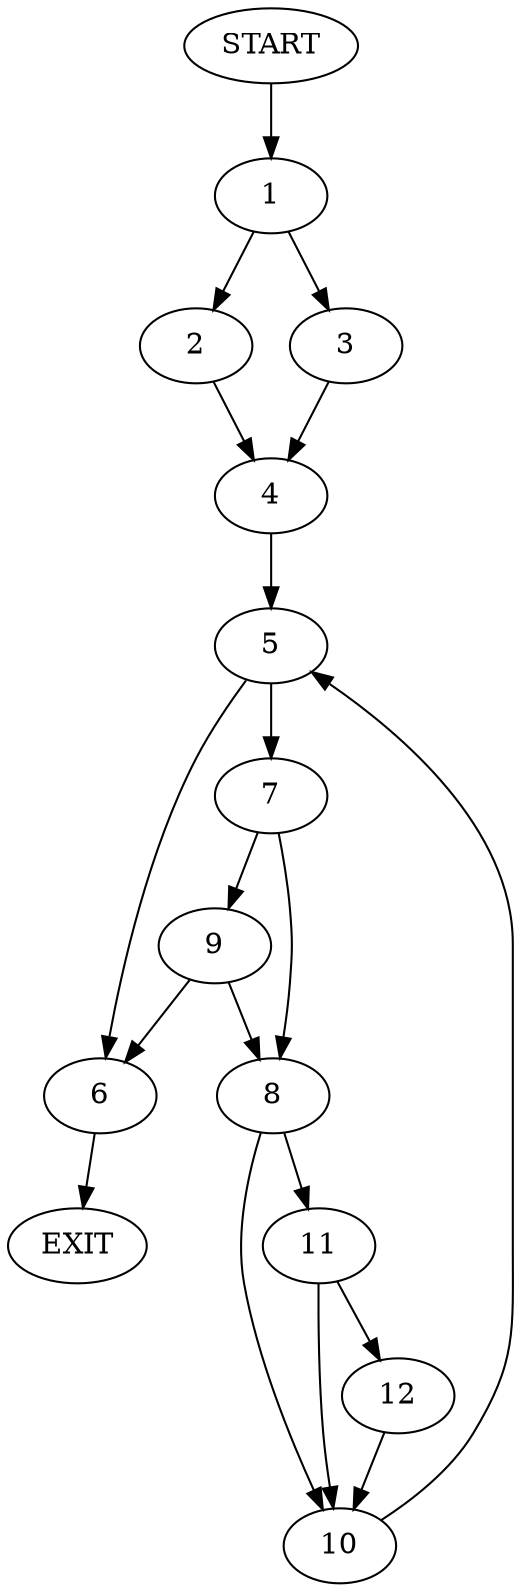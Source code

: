 digraph {
0 [label="START"]
13 [label="EXIT"]
0 -> 1
1 -> 2
1 -> 3
3 -> 4
2 -> 4
4 -> 5
5 -> 6
5 -> 7
7 -> 8
7 -> 9
6 -> 13
8 -> 10
8 -> 11
9 -> 6
9 -> 8
10 -> 5
11 -> 12
11 -> 10
12 -> 10
}

